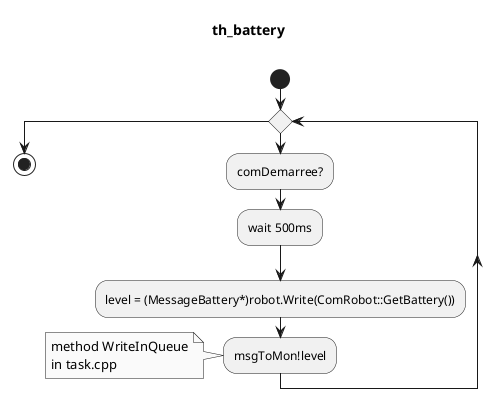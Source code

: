 @startuml

skinparam monochrome true
title th_battery \n

start

while ()
  :comDemarree?;
  :wait 500ms;
  :level = (MessageBattery*)robot.Write(ComRobot::GetBattery());
  :msgToMon!level;
  note 
    method WriteInQueue
    in task.cpp
  endnote
  
endwhile
stop

@enduml